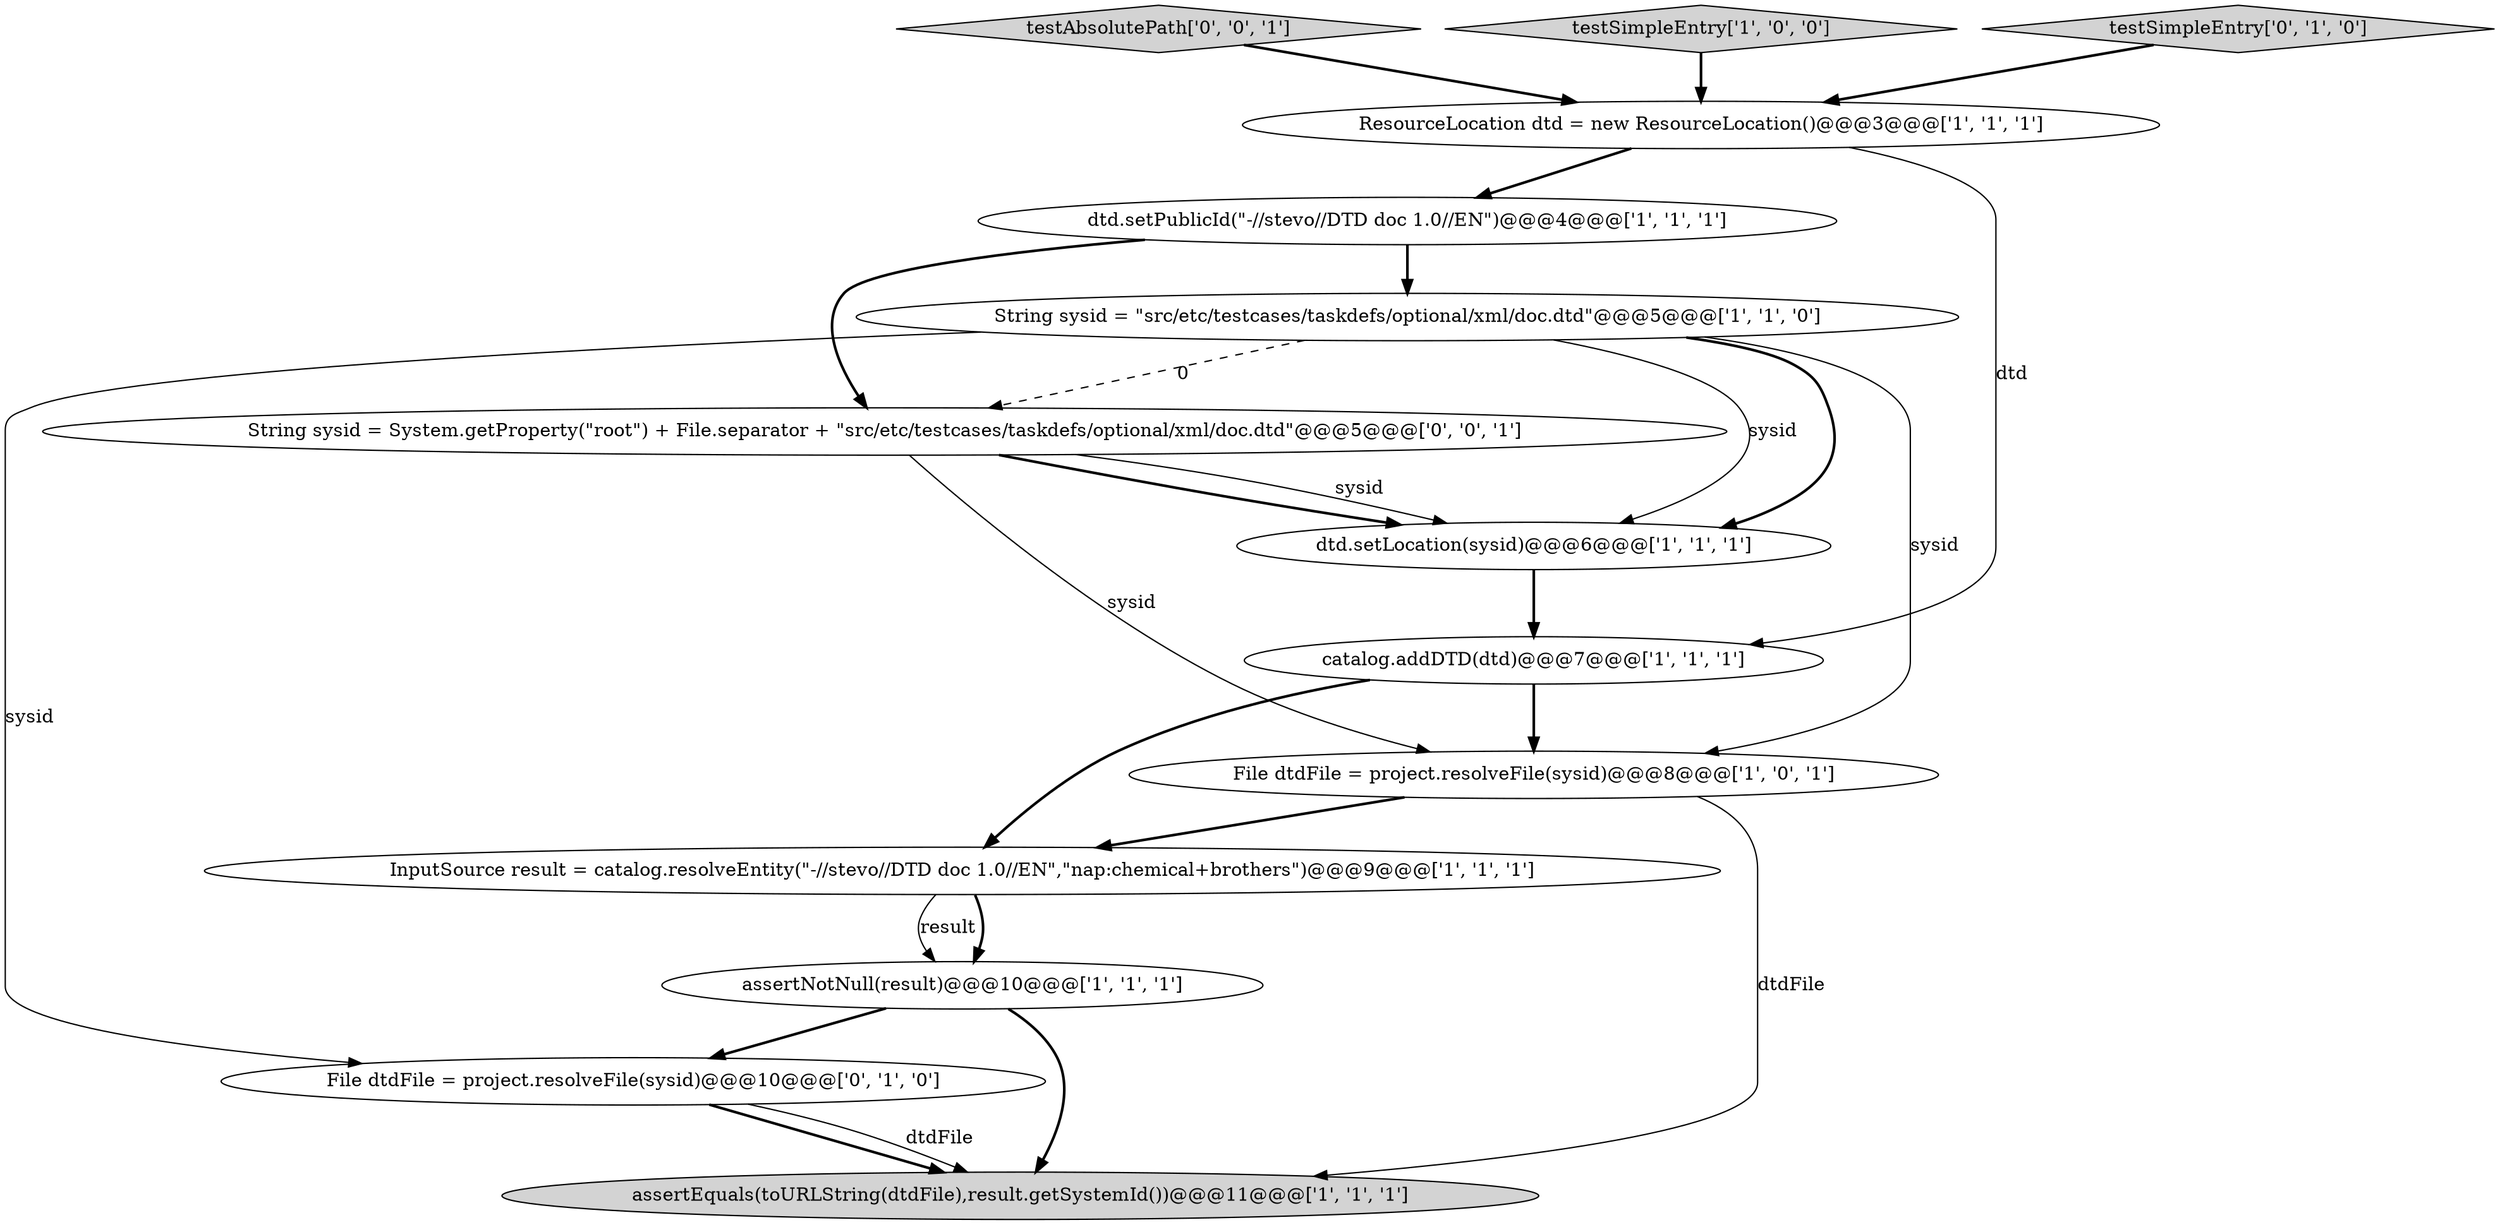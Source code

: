 digraph {
8 [style = filled, label = "dtd.setLocation(sysid)@@@6@@@['1', '1', '1']", fillcolor = white, shape = ellipse image = "AAA0AAABBB1BBB"];
9 [style = filled, label = "assertNotNull(result)@@@10@@@['1', '1', '1']", fillcolor = white, shape = ellipse image = "AAA0AAABBB1BBB"];
1 [style = filled, label = "ResourceLocation dtd = new ResourceLocation()@@@3@@@['1', '1', '1']", fillcolor = white, shape = ellipse image = "AAA0AAABBB1BBB"];
5 [style = filled, label = "dtd.setPublicId(\"-//stevo//DTD doc 1.0//EN\")@@@4@@@['1', '1', '1']", fillcolor = white, shape = ellipse image = "AAA0AAABBB1BBB"];
12 [style = filled, label = "testAbsolutePath['0', '0', '1']", fillcolor = lightgray, shape = diamond image = "AAA0AAABBB3BBB"];
6 [style = filled, label = "catalog.addDTD(dtd)@@@7@@@['1', '1', '1']", fillcolor = white, shape = ellipse image = "AAA0AAABBB1BBB"];
7 [style = filled, label = "assertEquals(toURLString(dtdFile),result.getSystemId())@@@11@@@['1', '1', '1']", fillcolor = lightgray, shape = ellipse image = "AAA0AAABBB1BBB"];
0 [style = filled, label = "testSimpleEntry['1', '0', '0']", fillcolor = lightgray, shape = diamond image = "AAA0AAABBB1BBB"];
4 [style = filled, label = "File dtdFile = project.resolveFile(sysid)@@@8@@@['1', '0', '1']", fillcolor = white, shape = ellipse image = "AAA0AAABBB1BBB"];
2 [style = filled, label = "InputSource result = catalog.resolveEntity(\"-//stevo//DTD doc 1.0//EN\",\"nap:chemical+brothers\")@@@9@@@['1', '1', '1']", fillcolor = white, shape = ellipse image = "AAA0AAABBB1BBB"];
13 [style = filled, label = "String sysid = System.getProperty(\"root\") + File.separator + \"src/etc/testcases/taskdefs/optional/xml/doc.dtd\"@@@5@@@['0', '0', '1']", fillcolor = white, shape = ellipse image = "AAA0AAABBB3BBB"];
11 [style = filled, label = "File dtdFile = project.resolveFile(sysid)@@@10@@@['0', '1', '0']", fillcolor = white, shape = ellipse image = "AAA1AAABBB2BBB"];
10 [style = filled, label = "testSimpleEntry['0', '1', '0']", fillcolor = lightgray, shape = diamond image = "AAA0AAABBB2BBB"];
3 [style = filled, label = "String sysid = \"src/etc/testcases/taskdefs/optional/xml/doc.dtd\"@@@5@@@['1', '1', '0']", fillcolor = white, shape = ellipse image = "AAA0AAABBB1BBB"];
9->11 [style = bold, label=""];
6->4 [style = bold, label=""];
1->6 [style = solid, label="dtd"];
12->1 [style = bold, label=""];
13->4 [style = solid, label="sysid"];
8->6 [style = bold, label=""];
3->11 [style = solid, label="sysid"];
3->13 [style = dashed, label="0"];
0->1 [style = bold, label=""];
5->13 [style = bold, label=""];
3->4 [style = solid, label="sysid"];
6->2 [style = bold, label=""];
4->2 [style = bold, label=""];
11->7 [style = bold, label=""];
10->1 [style = bold, label=""];
2->9 [style = bold, label=""];
3->8 [style = bold, label=""];
3->8 [style = solid, label="sysid"];
11->7 [style = solid, label="dtdFile"];
5->3 [style = bold, label=""];
13->8 [style = solid, label="sysid"];
13->8 [style = bold, label=""];
4->7 [style = solid, label="dtdFile"];
2->9 [style = solid, label="result"];
1->5 [style = bold, label=""];
9->7 [style = bold, label=""];
}
